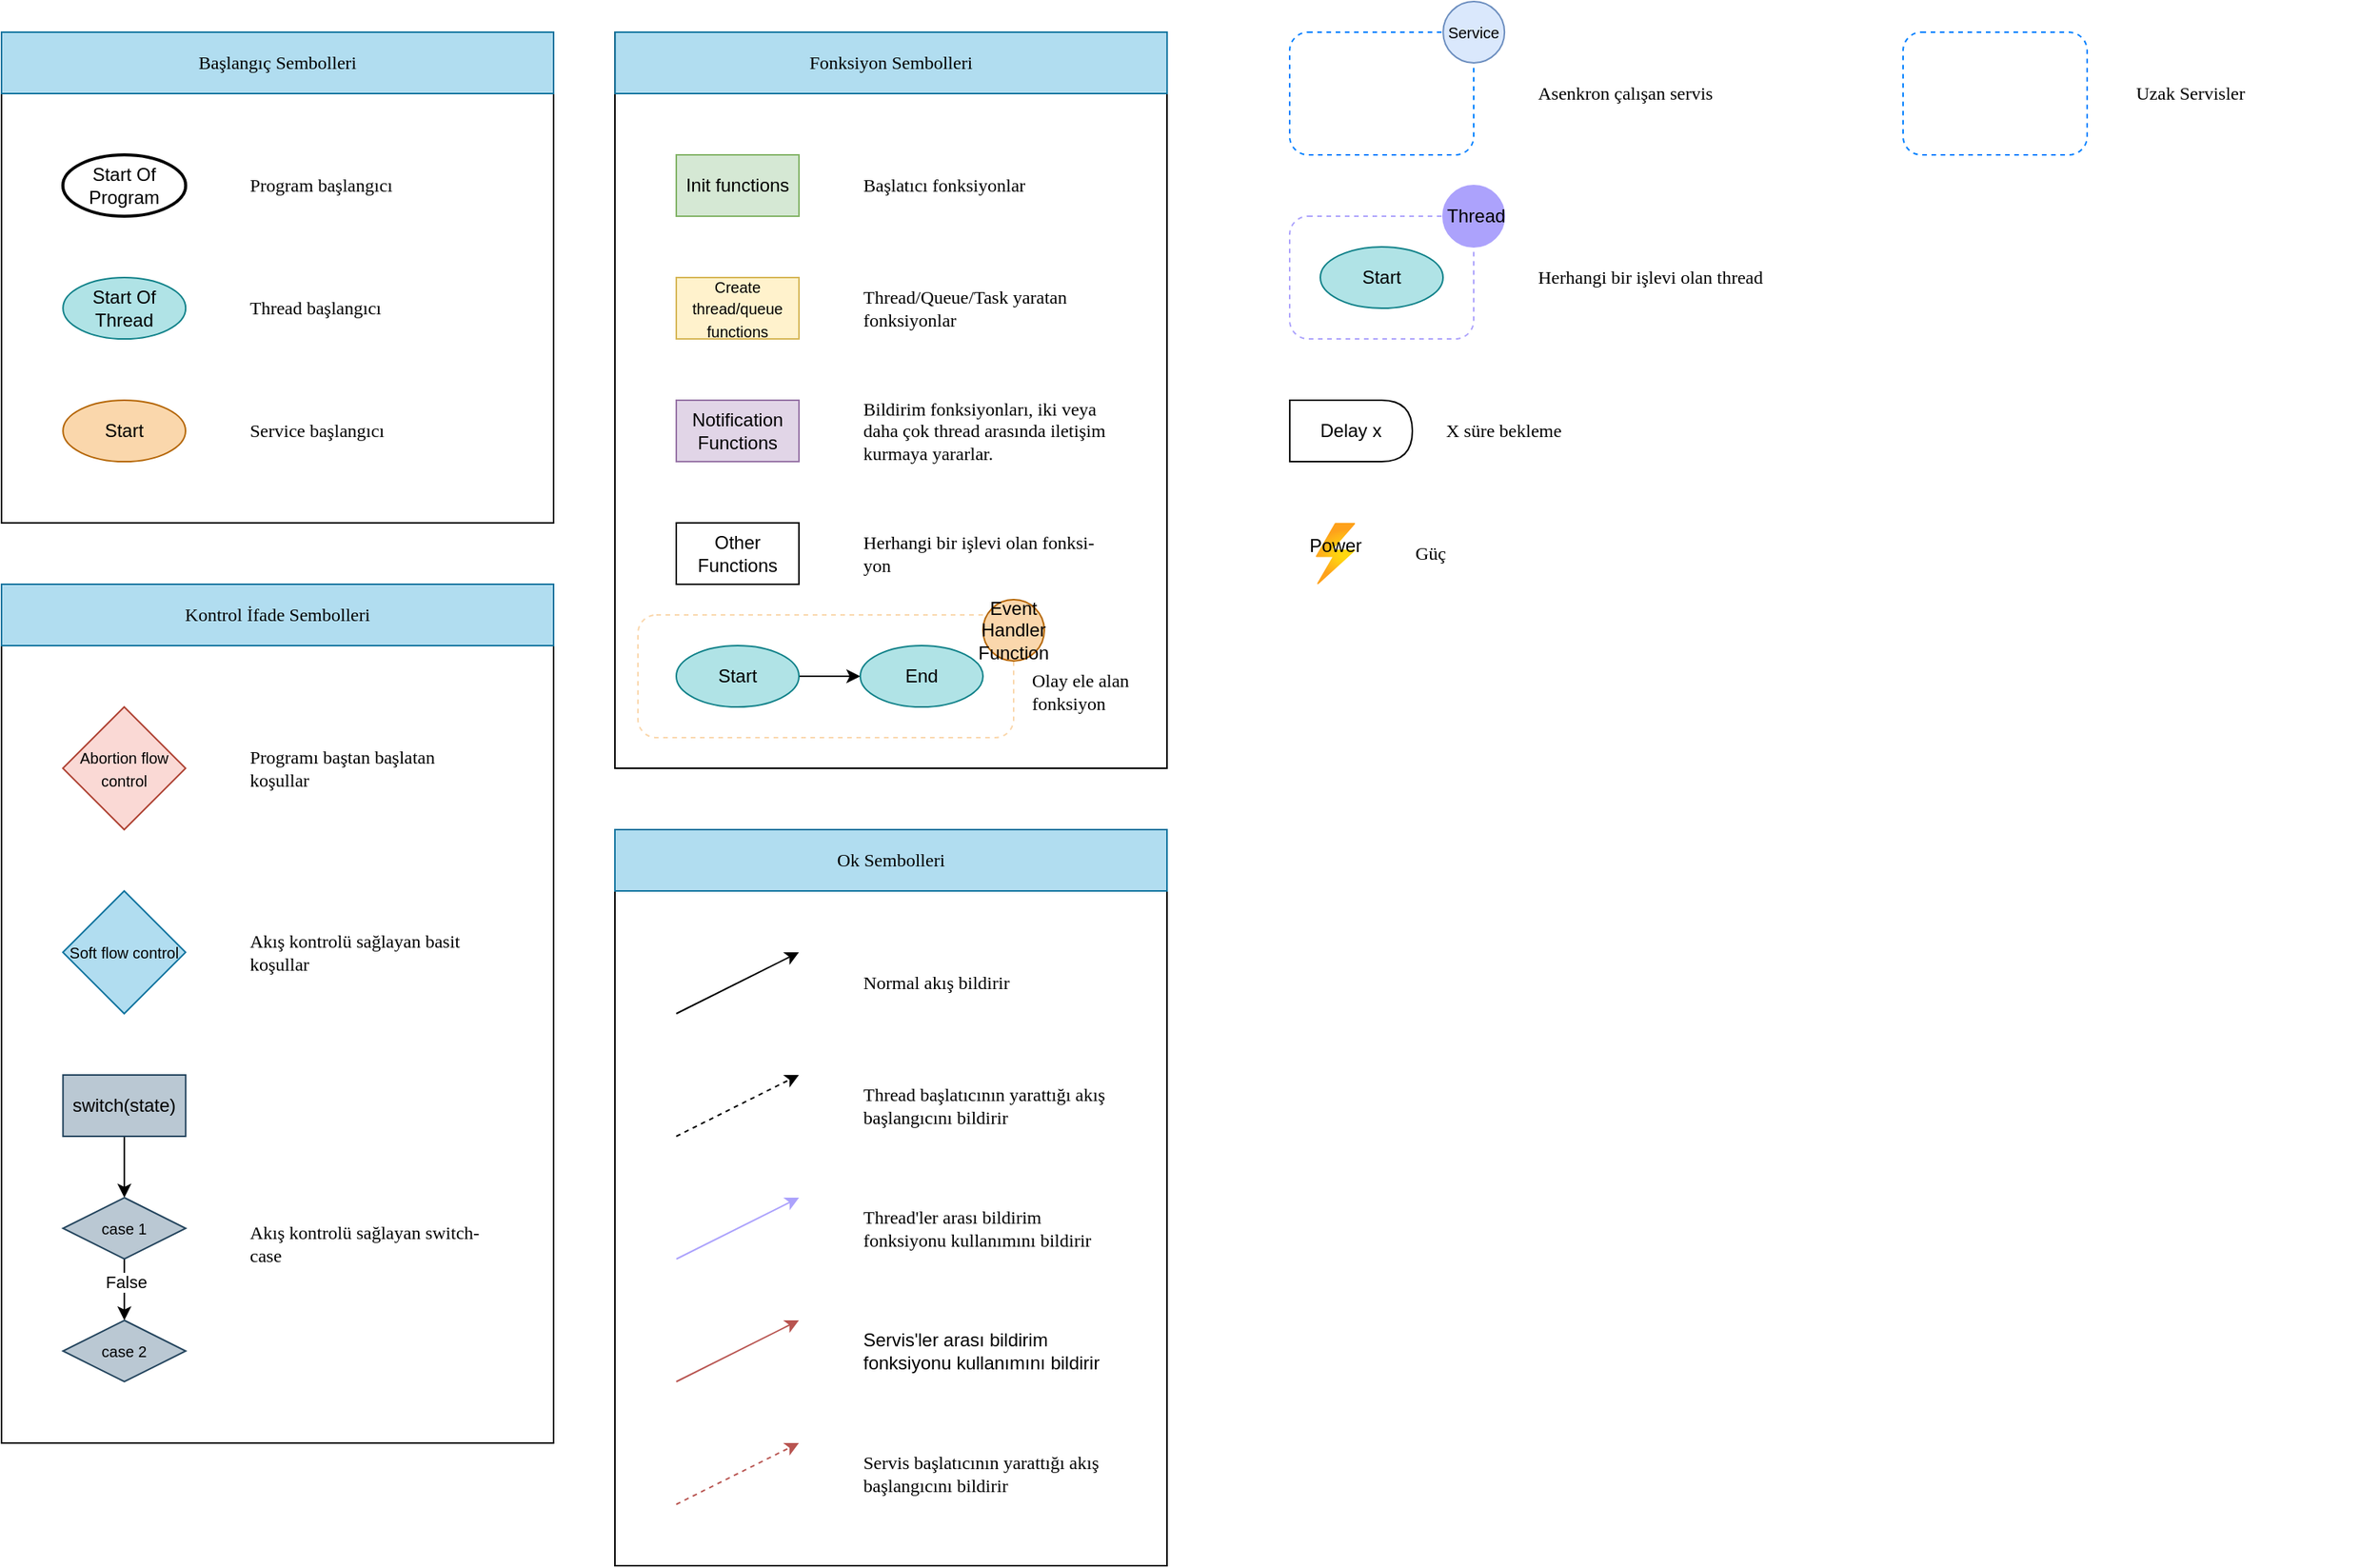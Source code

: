 <mxfile version="22.1.21" type="github">
  <diagram name="Page-1" id="e9KVWNwdquVDA6yy_A7A">
    <mxGraphModel dx="1968" dy="1252" grid="1" gridSize="10" guides="1" tooltips="1" connect="1" arrows="1" fold="1" page="1" pageScale="1" pageWidth="827" pageHeight="1169" math="0" shadow="0">
      <root>
        <mxCell id="0" />
        <mxCell id="1" parent="0" />
        <mxCell id="tO7G1e2xOlgmxQVlNfmW-40" value="" style="rounded=0;whiteSpace=wrap;html=1;fillColor=none;" parent="1" vertex="1">
          <mxGeometry x="440" y="560" width="360" height="480" as="geometry" />
        </mxCell>
        <mxCell id="tO7G1e2xOlgmxQVlNfmW-23" value="" style="rounded=0;whiteSpace=wrap;html=1;fillColor=none;" parent="1" vertex="1">
          <mxGeometry x="40" y="40" width="360" height="320" as="geometry" />
        </mxCell>
        <mxCell id="tO7G1e2xOlgmxQVlNfmW-5" value="" style="rounded=0;whiteSpace=wrap;html=1;fillColor=none;" parent="1" vertex="1">
          <mxGeometry x="440" y="40" width="360" height="480" as="geometry" />
        </mxCell>
        <mxCell id="tO7G1e2xOlgmxQVlNfmW-1" value="Start Of Program" style="strokeWidth=2;html=1;shape=mxgraph.flowchart.start_1;whiteSpace=wrap;" parent="1" vertex="1">
          <mxGeometry x="80" y="120" width="80.09" height="40" as="geometry" />
        </mxCell>
        <mxCell id="tO7G1e2xOlgmxQVlNfmW-2" value="&lt;font face=&quot;Times New Roman&quot;&gt;Program başlangıcı&lt;/font&gt;" style="text;html=1;strokeColor=none;fillColor=none;align=left;verticalAlign=middle;whiteSpace=wrap;rounded=0;" parent="1" vertex="1">
          <mxGeometry x="200" y="120" width="160" height="40" as="geometry" />
        </mxCell>
        <mxCell id="tO7G1e2xOlgmxQVlNfmW-3" value="Init functions" style="rounded=0;whiteSpace=wrap;html=1;fillColor=#d5e8d4;strokeColor=#82b366;" parent="1" vertex="1">
          <mxGeometry x="480" y="120" width="80" height="40" as="geometry" />
        </mxCell>
        <mxCell id="tO7G1e2xOlgmxQVlNfmW-6" value="&lt;font face=&quot;Times New Roman&quot;&gt;Başlatıcı fonksiyonlar&lt;/font&gt;" style="text;html=1;strokeColor=none;fillColor=none;align=left;verticalAlign=middle;whiteSpace=wrap;rounded=0;" parent="1" vertex="1">
          <mxGeometry x="600" y="120" width="160" height="40" as="geometry" />
        </mxCell>
        <mxCell id="tO7G1e2xOlgmxQVlNfmW-7" value="&lt;font style=&quot;font-size: 10px;&quot;&gt;Create thread/queue functions&lt;/font&gt;" style="rounded=0;whiteSpace=wrap;html=1;fillColor=#fff2cc;strokeColor=#d6b656;" parent="1" vertex="1">
          <mxGeometry x="480" y="200" width="80" height="40" as="geometry" />
        </mxCell>
        <mxCell id="tO7G1e2xOlgmxQVlNfmW-8" value="&lt;font face=&quot;Times New Roman&quot;&gt;Thread/Queue/Task yaratan fonksiyonlar&lt;/font&gt;" style="text;html=1;strokeColor=none;fillColor=none;align=left;verticalAlign=middle;whiteSpace=wrap;rounded=0;" parent="1" vertex="1">
          <mxGeometry x="600" y="200" width="160" height="40" as="geometry" />
        </mxCell>
        <mxCell id="tO7G1e2xOlgmxQVlNfmW-9" value="&lt;font face=&quot;Times New Roman&quot;&gt;Herhangi bir işlevi olan fonksi-yon&lt;/font&gt;" style="text;html=1;strokeColor=none;fillColor=none;align=left;verticalAlign=middle;whiteSpace=wrap;rounded=0;" parent="1" vertex="1">
          <mxGeometry x="600" y="360" width="160" height="40" as="geometry" />
        </mxCell>
        <mxCell id="tO7G1e2xOlgmxQVlNfmW-10" value="Other Functions" style="rounded=0;whiteSpace=wrap;html=1;" parent="1" vertex="1">
          <mxGeometry x="480" y="360" width="80" height="40" as="geometry" />
        </mxCell>
        <mxCell id="tO7G1e2xOlgmxQVlNfmW-11" value="Notification Functions" style="rounded=0;whiteSpace=wrap;html=1;fillColor=#e1d5e7;strokeColor=#9673a6;" parent="1" vertex="1">
          <mxGeometry x="480" y="280" width="80" height="40" as="geometry" />
        </mxCell>
        <mxCell id="tO7G1e2xOlgmxQVlNfmW-12" value="&lt;font face=&quot;Times New Roman&quot;&gt;Bildirim fonksiyonları, iki veya daha çok thread arasında iletişim kurmaya yararlar.&lt;/font&gt;" style="text;html=1;strokeColor=none;fillColor=none;align=left;verticalAlign=middle;whiteSpace=wrap;rounded=0;" parent="1" vertex="1">
          <mxGeometry x="600" y="280" width="160" height="40" as="geometry" />
        </mxCell>
        <mxCell id="tO7G1e2xOlgmxQVlNfmW-14" value="Start Of Thread" style="ellipse;whiteSpace=wrap;html=1;fillColor=#b0e3e6;strokeColor=#0e8088;" parent="1" vertex="1">
          <mxGeometry x="80.09" y="200" width="80" height="40" as="geometry" />
        </mxCell>
        <mxCell id="tO7G1e2xOlgmxQVlNfmW-15" value="&lt;font face=&quot;Times New Roman&quot;&gt;Thread başlangıcı&lt;/font&gt;" style="text;html=1;strokeColor=none;fillColor=none;align=left;verticalAlign=middle;whiteSpace=wrap;rounded=0;" parent="1" vertex="1">
          <mxGeometry x="200" y="200" width="160" height="40" as="geometry" />
        </mxCell>
        <mxCell id="tO7G1e2xOlgmxQVlNfmW-16" value="&lt;font face=&quot;Times New Roman&quot;&gt;Fonksiyon Sembolleri&lt;/font&gt;" style="text;html=1;strokeColor=#10739e;fillColor=#b1ddf0;align=center;verticalAlign=middle;whiteSpace=wrap;rounded=0;" parent="1" vertex="1">
          <mxGeometry x="440.09" y="40" width="360" height="40" as="geometry" />
        </mxCell>
        <mxCell id="tO7G1e2xOlgmxQVlNfmW-17" value="" style="rounded=0;whiteSpace=wrap;html=1;fillColor=none;" parent="1" vertex="1">
          <mxGeometry x="40" y="400" width="360" height="560" as="geometry" />
        </mxCell>
        <mxCell id="tO7G1e2xOlgmxQVlNfmW-18" value="&lt;font face=&quot;Times New Roman&quot;&gt;Kontrol İfade Sembolleri&lt;/font&gt;" style="text;html=1;fillColor=#b1ddf0;align=center;verticalAlign=middle;whiteSpace=wrap;rounded=0;strokeColor=#10739e;" parent="1" vertex="1">
          <mxGeometry x="40" y="400" width="360" height="40" as="geometry" />
        </mxCell>
        <mxCell id="tO7G1e2xOlgmxQVlNfmW-19" value="&lt;span style=&quot;font-size: 10px;&quot;&gt;Abortion flow control&lt;/span&gt;" style="rhombus;whiteSpace=wrap;html=1;fillColor=#fad9d5;strokeColor=#ae4132;" parent="1" vertex="1">
          <mxGeometry x="80" y="480" width="80" height="80" as="geometry" />
        </mxCell>
        <mxCell id="tO7G1e2xOlgmxQVlNfmW-20" value="&lt;span style=&quot;font-size: 10px;&quot;&gt;Soft flow control&lt;/span&gt;" style="rhombus;whiteSpace=wrap;html=1;fillColor=#b1ddf0;strokeColor=#10739e;" parent="1" vertex="1">
          <mxGeometry x="80" y="600" width="80" height="80" as="geometry" />
        </mxCell>
        <mxCell id="tO7G1e2xOlgmxQVlNfmW-21" value="&lt;font face=&quot;Times New Roman&quot;&gt;Programı baştan başlatan koşullar&amp;nbsp;&lt;/font&gt;" style="text;html=1;strokeColor=none;fillColor=none;align=left;verticalAlign=middle;whiteSpace=wrap;rounded=0;" parent="1" vertex="1">
          <mxGeometry x="200" y="480" width="160" height="80" as="geometry" />
        </mxCell>
        <mxCell id="tO7G1e2xOlgmxQVlNfmW-22" value="&lt;font face=&quot;Times New Roman&quot;&gt;Akış kontrolü sağlayan basit koşullar&lt;/font&gt;" style="text;html=1;strokeColor=none;fillColor=none;align=left;verticalAlign=middle;whiteSpace=wrap;rounded=0;" parent="1" vertex="1">
          <mxGeometry x="200" y="600" width="160" height="80" as="geometry" />
        </mxCell>
        <mxCell id="tO7G1e2xOlgmxQVlNfmW-24" value="&lt;font face=&quot;Times New Roman&quot;&gt;Başlangıç Sembolleri&lt;/font&gt;" style="text;html=1;strokeColor=#10739e;fillColor=#b1ddf0;align=center;verticalAlign=middle;whiteSpace=wrap;rounded=0;" parent="1" vertex="1">
          <mxGeometry x="40" y="40" width="360" height="40" as="geometry" />
        </mxCell>
        <mxCell id="tO7G1e2xOlgmxQVlNfmW-25" value="" style="rounded=1;whiteSpace=wrap;html=1;dashed=1;fillColor=none;strokeColor=#ACA2FC;" parent="1" vertex="1">
          <mxGeometry x="880" y="160" width="120" height="80" as="geometry" />
        </mxCell>
        <mxCell id="tO7G1e2xOlgmxQVlNfmW-26" value="&amp;nbsp;Thread" style="ellipse;whiteSpace=wrap;html=1;aspect=fixed;fillColor=#ACA2FC;strokeColor=#ACA2FC;" parent="1" vertex="1">
          <mxGeometry x="980" y="140" width="40" height="40" as="geometry" />
        </mxCell>
        <mxCell id="tO7G1e2xOlgmxQVlNfmW-28" value="Start" style="ellipse;whiteSpace=wrap;html=1;fillColor=#b0e3e6;strokeColor=#0e8088;" parent="1" vertex="1">
          <mxGeometry x="900" y="180" width="80" height="40" as="geometry" />
        </mxCell>
        <mxCell id="tO7G1e2xOlgmxQVlNfmW-31" value="&lt;font face=&quot;Times New Roman&quot;&gt;Herhangi bir işlevi olan thread&lt;/font&gt;" style="text;html=1;strokeColor=none;fillColor=none;align=left;verticalAlign=middle;whiteSpace=wrap;rounded=0;" parent="1" vertex="1">
          <mxGeometry x="1040" y="180" width="160" height="40" as="geometry" />
        </mxCell>
        <mxCell id="tO7G1e2xOlgmxQVlNfmW-32" value="Delay x" style="shape=delay;whiteSpace=wrap;html=1;" parent="1" vertex="1">
          <mxGeometry x="880.09" y="280" width="79.91" height="40" as="geometry" />
        </mxCell>
        <mxCell id="tO7G1e2xOlgmxQVlNfmW-33" value="&lt;font face=&quot;Times New Roman&quot;&gt;X süre bekleme&amp;nbsp;&lt;/font&gt;" style="text;html=1;strokeColor=none;fillColor=none;align=left;verticalAlign=middle;whiteSpace=wrap;rounded=0;" parent="1" vertex="1">
          <mxGeometry x="980" y="280" width="90" height="40" as="geometry" />
        </mxCell>
        <mxCell id="tO7G1e2xOlgmxQVlNfmW-35" value="" style="image;aspect=fixed;html=1;points=[];align=center;fontSize=12;image=img/lib/azure2/general/Power.svg;" parent="1" vertex="1">
          <mxGeometry x="896.97" y="360" width="25.88" height="40" as="geometry" />
        </mxCell>
        <mxCell id="tO7G1e2xOlgmxQVlNfmW-36" value="Power" style="text;html=1;strokeColor=none;fillColor=none;align=center;verticalAlign=middle;whiteSpace=wrap;rounded=0;" parent="1" vertex="1">
          <mxGeometry x="880" y="360" width="60" height="30" as="geometry" />
        </mxCell>
        <mxCell id="tO7G1e2xOlgmxQVlNfmW-37" value="&lt;font face=&quot;Times New Roman&quot;&gt;Güç&lt;/font&gt;" style="text;html=1;strokeColor=none;fillColor=none;align=left;verticalAlign=middle;whiteSpace=wrap;rounded=0;" parent="1" vertex="1">
          <mxGeometry x="960" y="360" width="40" height="40" as="geometry" />
        </mxCell>
        <mxCell id="tO7G1e2xOlgmxQVlNfmW-41" value="&lt;font face=&quot;Times New Roman&quot;&gt;Ok Sembolleri&lt;/font&gt;" style="text;html=1;strokeColor=#10739e;fillColor=#b1ddf0;align=center;verticalAlign=middle;whiteSpace=wrap;rounded=0;" parent="1" vertex="1">
          <mxGeometry x="440" y="560" width="360" height="40" as="geometry" />
        </mxCell>
        <mxCell id="tO7G1e2xOlgmxQVlNfmW-42" value="" style="endArrow=classic;html=1;rounded=0;entryX=0.333;entryY=0.333;entryDx=0;entryDy=0;entryPerimeter=0;dashed=1;" parent="1" edge="1">
          <mxGeometry width="50" height="50" relative="1" as="geometry">
            <mxPoint x="480" y="760" as="sourcePoint" />
            <mxPoint x="560" y="720" as="targetPoint" />
          </mxGeometry>
        </mxCell>
        <mxCell id="tO7G1e2xOlgmxQVlNfmW-43" value="" style="endArrow=classic;html=1;rounded=0;entryX=0.333;entryY=0.333;entryDx=0;entryDy=0;entryPerimeter=0;" parent="1" edge="1">
          <mxGeometry width="50" height="50" relative="1" as="geometry">
            <mxPoint x="480" y="680" as="sourcePoint" />
            <mxPoint x="560" y="640" as="targetPoint" />
          </mxGeometry>
        </mxCell>
        <mxCell id="tO7G1e2xOlgmxQVlNfmW-44" value="" style="endArrow=classic;html=1;rounded=0;entryX=0.333;entryY=0.333;entryDx=0;entryDy=0;entryPerimeter=0;strokeColor=#ACA2FC;" parent="1" edge="1">
          <mxGeometry width="50" height="50" relative="1" as="geometry">
            <mxPoint x="480.09" y="840" as="sourcePoint" />
            <mxPoint x="560.09" y="800" as="targetPoint" />
          </mxGeometry>
        </mxCell>
        <mxCell id="tO7G1e2xOlgmxQVlNfmW-45" value="&lt;font face=&quot;Times New Roman&quot;&gt;Normal akış bildirir&lt;/font&gt;" style="text;html=1;strokeColor=none;fillColor=none;align=left;verticalAlign=middle;whiteSpace=wrap;rounded=0;" parent="1" vertex="1">
          <mxGeometry x="600" y="640" width="160" height="40" as="geometry" />
        </mxCell>
        <mxCell id="tO7G1e2xOlgmxQVlNfmW-46" value="&lt;font face=&quot;Times New Roman&quot;&gt;Thread başlatıcının yarattığı akış başlangıcını bildirir&lt;/font&gt;" style="text;html=1;strokeColor=none;fillColor=none;align=left;verticalAlign=middle;whiteSpace=wrap;rounded=0;" parent="1" vertex="1">
          <mxGeometry x="600" y="720" width="160" height="40" as="geometry" />
        </mxCell>
        <mxCell id="tO7G1e2xOlgmxQVlNfmW-47" value="&lt;font face=&quot;Times New Roman&quot;&gt;Thread&#39;ler arası bildirim fonksiyonu kullanımını bildirir&lt;/font&gt;" style="text;html=1;strokeColor=none;fillColor=none;align=left;verticalAlign=middle;whiteSpace=wrap;rounded=0;" parent="1" vertex="1">
          <mxGeometry x="600" y="800" width="160" height="40" as="geometry" />
        </mxCell>
        <mxCell id="kp1xGLvx3KV2O7zaA4pw-1" value="Start" style="ellipse;whiteSpace=wrap;html=1;fillColor=#fad7ac;strokeColor=#b46504;" parent="1" vertex="1">
          <mxGeometry x="80.09" y="280" width="79.91" height="40" as="geometry" />
        </mxCell>
        <mxCell id="kp1xGLvx3KV2O7zaA4pw-2" value="&lt;font face=&quot;Times New Roman&quot;&gt;Service başlangıcı&lt;/font&gt;" style="text;html=1;strokeColor=none;fillColor=none;align=left;verticalAlign=middle;whiteSpace=wrap;rounded=0;" parent="1" vertex="1">
          <mxGeometry x="200" y="280" width="160" height="40" as="geometry" />
        </mxCell>
        <mxCell id="kp1xGLvx3KV2O7zaA4pw-3" value="" style="rounded=1;whiteSpace=wrap;html=1;dashed=1;movable=1;resizable=1;rotatable=1;deletable=1;editable=1;locked=0;connectable=1;strokeColor=#007FFF;fillColor=none;" parent="1" vertex="1">
          <mxGeometry x="880" y="40" width="120" height="80" as="geometry" />
        </mxCell>
        <mxCell id="kp1xGLvx3KV2O7zaA4pw-5" value="Service" style="ellipse;whiteSpace=wrap;html=1;aspect=fixed;fillColor=#dae8fc;strokeColor=#6c8ebf;align=center;fontSize=10;" parent="1" vertex="1">
          <mxGeometry x="980.09" y="20" width="40" height="40" as="geometry" />
        </mxCell>
        <mxCell id="kp1xGLvx3KV2O7zaA4pw-7" value="" style="rounded=1;whiteSpace=wrap;html=1;dashed=1;movable=1;resizable=1;rotatable=1;deletable=1;editable=1;locked=0;connectable=1;strokeColor=#007FFF;fillColor=none;" parent="1" vertex="1">
          <mxGeometry x="1280.0" y="40" width="120.04" height="80" as="geometry" />
        </mxCell>
        <mxCell id="kp1xGLvx3KV2O7zaA4pw-8" value="&lt;font face=&quot;Times New Roman&quot;&gt;Uzak Servisler&lt;/font&gt;" style="text;html=1;strokeColor=none;fillColor=none;align=left;verticalAlign=middle;whiteSpace=wrap;rounded=0;" parent="1" vertex="1">
          <mxGeometry x="1430" y="60" width="160" height="40" as="geometry" />
        </mxCell>
        <mxCell id="kp1xGLvx3KV2O7zaA4pw-9" value="&lt;font face=&quot;Times New Roman&quot;&gt;Asenkron çalışan servis&lt;/font&gt;" style="text;html=1;strokeColor=none;fillColor=none;align=left;verticalAlign=middle;whiteSpace=wrap;rounded=0;" parent="1" vertex="1">
          <mxGeometry x="1040.0" y="60" width="160" height="40" as="geometry" />
        </mxCell>
        <mxCell id="kp1xGLvx3KV2O7zaA4pw-12" value="" style="endArrow=classic;html=1;rounded=0;fillColor=#f8cecc;strokeColor=#b85450;" parent="1" edge="1">
          <mxGeometry width="50" height="50" relative="1" as="geometry">
            <mxPoint x="480" y="920" as="sourcePoint" />
            <mxPoint x="560" y="880" as="targetPoint" />
          </mxGeometry>
        </mxCell>
        <mxCell id="kp1xGLvx3KV2O7zaA4pw-13" value="" style="endArrow=classic;html=1;rounded=0;entryX=0.333;entryY=0.333;entryDx=0;entryDy=0;entryPerimeter=0;dashed=1;fillColor=#f8cecc;strokeColor=#b85450;" parent="1" edge="1">
          <mxGeometry width="50" height="50" relative="1" as="geometry">
            <mxPoint x="480" y="1000" as="sourcePoint" />
            <mxPoint x="560" y="960" as="targetPoint" />
          </mxGeometry>
        </mxCell>
        <mxCell id="kp1xGLvx3KV2O7zaA4pw-14" value="Servis&#39;ler arası bildirim fonksiyonu kullanımını bildirir" style="text;html=1;strokeColor=none;fillColor=none;align=left;verticalAlign=middle;whiteSpace=wrap;rounded=0;" parent="1" vertex="1">
          <mxGeometry x="600" y="880" width="160" height="40" as="geometry" />
        </mxCell>
        <mxCell id="kp1xGLvx3KV2O7zaA4pw-15" value="&lt;font face=&quot;Times New Roman&quot;&gt;Servis başlatıcının yarattığı akış başlangıcını bildirir&lt;/font&gt;" style="text;html=1;strokeColor=none;fillColor=none;align=left;verticalAlign=middle;whiteSpace=wrap;rounded=0;" parent="1" vertex="1">
          <mxGeometry x="600" y="960" width="160" height="40" as="geometry" />
        </mxCell>
        <mxCell id="P_QqtkgcFS_5K-ustxrF-1" style="edgeStyle=orthogonalEdgeStyle;rounded=0;orthogonalLoop=1;jettySize=auto;html=1;exitX=0.5;exitY=1;exitDx=0;exitDy=0;entryX=0.5;entryY=0;entryDx=0;entryDy=0;" edge="1" parent="1" source="P_QqtkgcFS_5K-ustxrF-2" target="P_QqtkgcFS_5K-ustxrF-5">
          <mxGeometry relative="1" as="geometry" />
        </mxCell>
        <mxCell id="P_QqtkgcFS_5K-ustxrF-2" value="switch(state)" style="whiteSpace=wrap;html=1;fillColor=#bac8d3;strokeColor=#23445d;" vertex="1" parent="1">
          <mxGeometry x="80.09" y="720" width="80" height="40" as="geometry" />
        </mxCell>
        <mxCell id="P_QqtkgcFS_5K-ustxrF-3" style="edgeStyle=orthogonalEdgeStyle;rounded=0;orthogonalLoop=1;jettySize=auto;html=1;entryX=0.5;entryY=0;entryDx=0;entryDy=0;" edge="1" parent="1" source="P_QqtkgcFS_5K-ustxrF-5" target="P_QqtkgcFS_5K-ustxrF-8">
          <mxGeometry relative="1" as="geometry" />
        </mxCell>
        <mxCell id="P_QqtkgcFS_5K-ustxrF-4" value="False" style="edgeLabel;html=1;align=center;verticalAlign=middle;resizable=0;points=[];" vertex="1" connectable="0" parent="P_QqtkgcFS_5K-ustxrF-3">
          <mxGeometry x="-0.238" y="1" relative="1" as="geometry">
            <mxPoint as="offset" />
          </mxGeometry>
        </mxCell>
        <mxCell id="P_QqtkgcFS_5K-ustxrF-5" value="&lt;font style=&quot;font-size: 10px;&quot;&gt;case 1&lt;br&gt;&lt;/font&gt;" style="rhombus;whiteSpace=wrap;html=1;fillColor=#bac8d3;strokeColor=#23445d;" vertex="1" parent="1">
          <mxGeometry x="80.09" y="800" width="80" height="40" as="geometry" />
        </mxCell>
        <mxCell id="P_QqtkgcFS_5K-ustxrF-8" value="&lt;font style=&quot;font-size: 10px;&quot;&gt;case 2&lt;br&gt;&lt;/font&gt;" style="rhombus;whiteSpace=wrap;html=1;fillColor=#bac8d3;strokeColor=#23445d;" vertex="1" parent="1">
          <mxGeometry x="80.09" y="880" width="80" height="40" as="geometry" />
        </mxCell>
        <mxCell id="P_QqtkgcFS_5K-ustxrF-10" value="&lt;font face=&quot;Times New Roman&quot;&gt;Akış kontrolü sağlayan switch-case&lt;/font&gt;" style="text;html=1;strokeColor=none;fillColor=none;align=left;verticalAlign=middle;whiteSpace=wrap;rounded=0;" vertex="1" parent="1">
          <mxGeometry x="200" y="790" width="160" height="80" as="geometry" />
        </mxCell>
        <mxCell id="P_QqtkgcFS_5K-ustxrF-39" value="" style="rounded=1;whiteSpace=wrap;html=1;dashed=1;fillColor=none;strokeColor=#fad7ac;" vertex="1" parent="1">
          <mxGeometry x="455" y="420" width="245" height="80" as="geometry" />
        </mxCell>
        <mxCell id="P_QqtkgcFS_5K-ustxrF-45" value="Event Handler Function" style="ellipse;whiteSpace=wrap;html=1;aspect=fixed;fillColor=#fad7ac;strokeColor=#b46504;" vertex="1" parent="1">
          <mxGeometry x="680" y="410" width="40" height="40" as="geometry" />
        </mxCell>
        <mxCell id="P_QqtkgcFS_5K-ustxrF-71" style="edgeStyle=orthogonalEdgeStyle;rounded=0;orthogonalLoop=1;jettySize=auto;html=1;" edge="1" parent="1" source="P_QqtkgcFS_5K-ustxrF-47" target="P_QqtkgcFS_5K-ustxrF-70">
          <mxGeometry relative="1" as="geometry" />
        </mxCell>
        <mxCell id="P_QqtkgcFS_5K-ustxrF-47" value="Start" style="ellipse;whiteSpace=wrap;html=1;fillColor=#b0e3e6;strokeColor=#0e8088;" vertex="1" parent="1">
          <mxGeometry x="480" y="440" width="80" height="40" as="geometry" />
        </mxCell>
        <mxCell id="P_QqtkgcFS_5K-ustxrF-70" value="End" style="ellipse;whiteSpace=wrap;html=1;fillColor=#b0e3e6;strokeColor=#0e8088;" vertex="1" parent="1">
          <mxGeometry x="600" y="440" width="80" height="40" as="geometry" />
        </mxCell>
        <mxCell id="P_QqtkgcFS_5K-ustxrF-74" value="&lt;font face=&quot;Times New Roman&quot;&gt;Olay ele alan fonksiyon&lt;/font&gt;" style="text;html=1;strokeColor=none;fillColor=none;align=left;verticalAlign=middle;whiteSpace=wrap;rounded=0;" vertex="1" parent="1">
          <mxGeometry x="710" y="450" width="70" height="40" as="geometry" />
        </mxCell>
      </root>
    </mxGraphModel>
  </diagram>
</mxfile>
